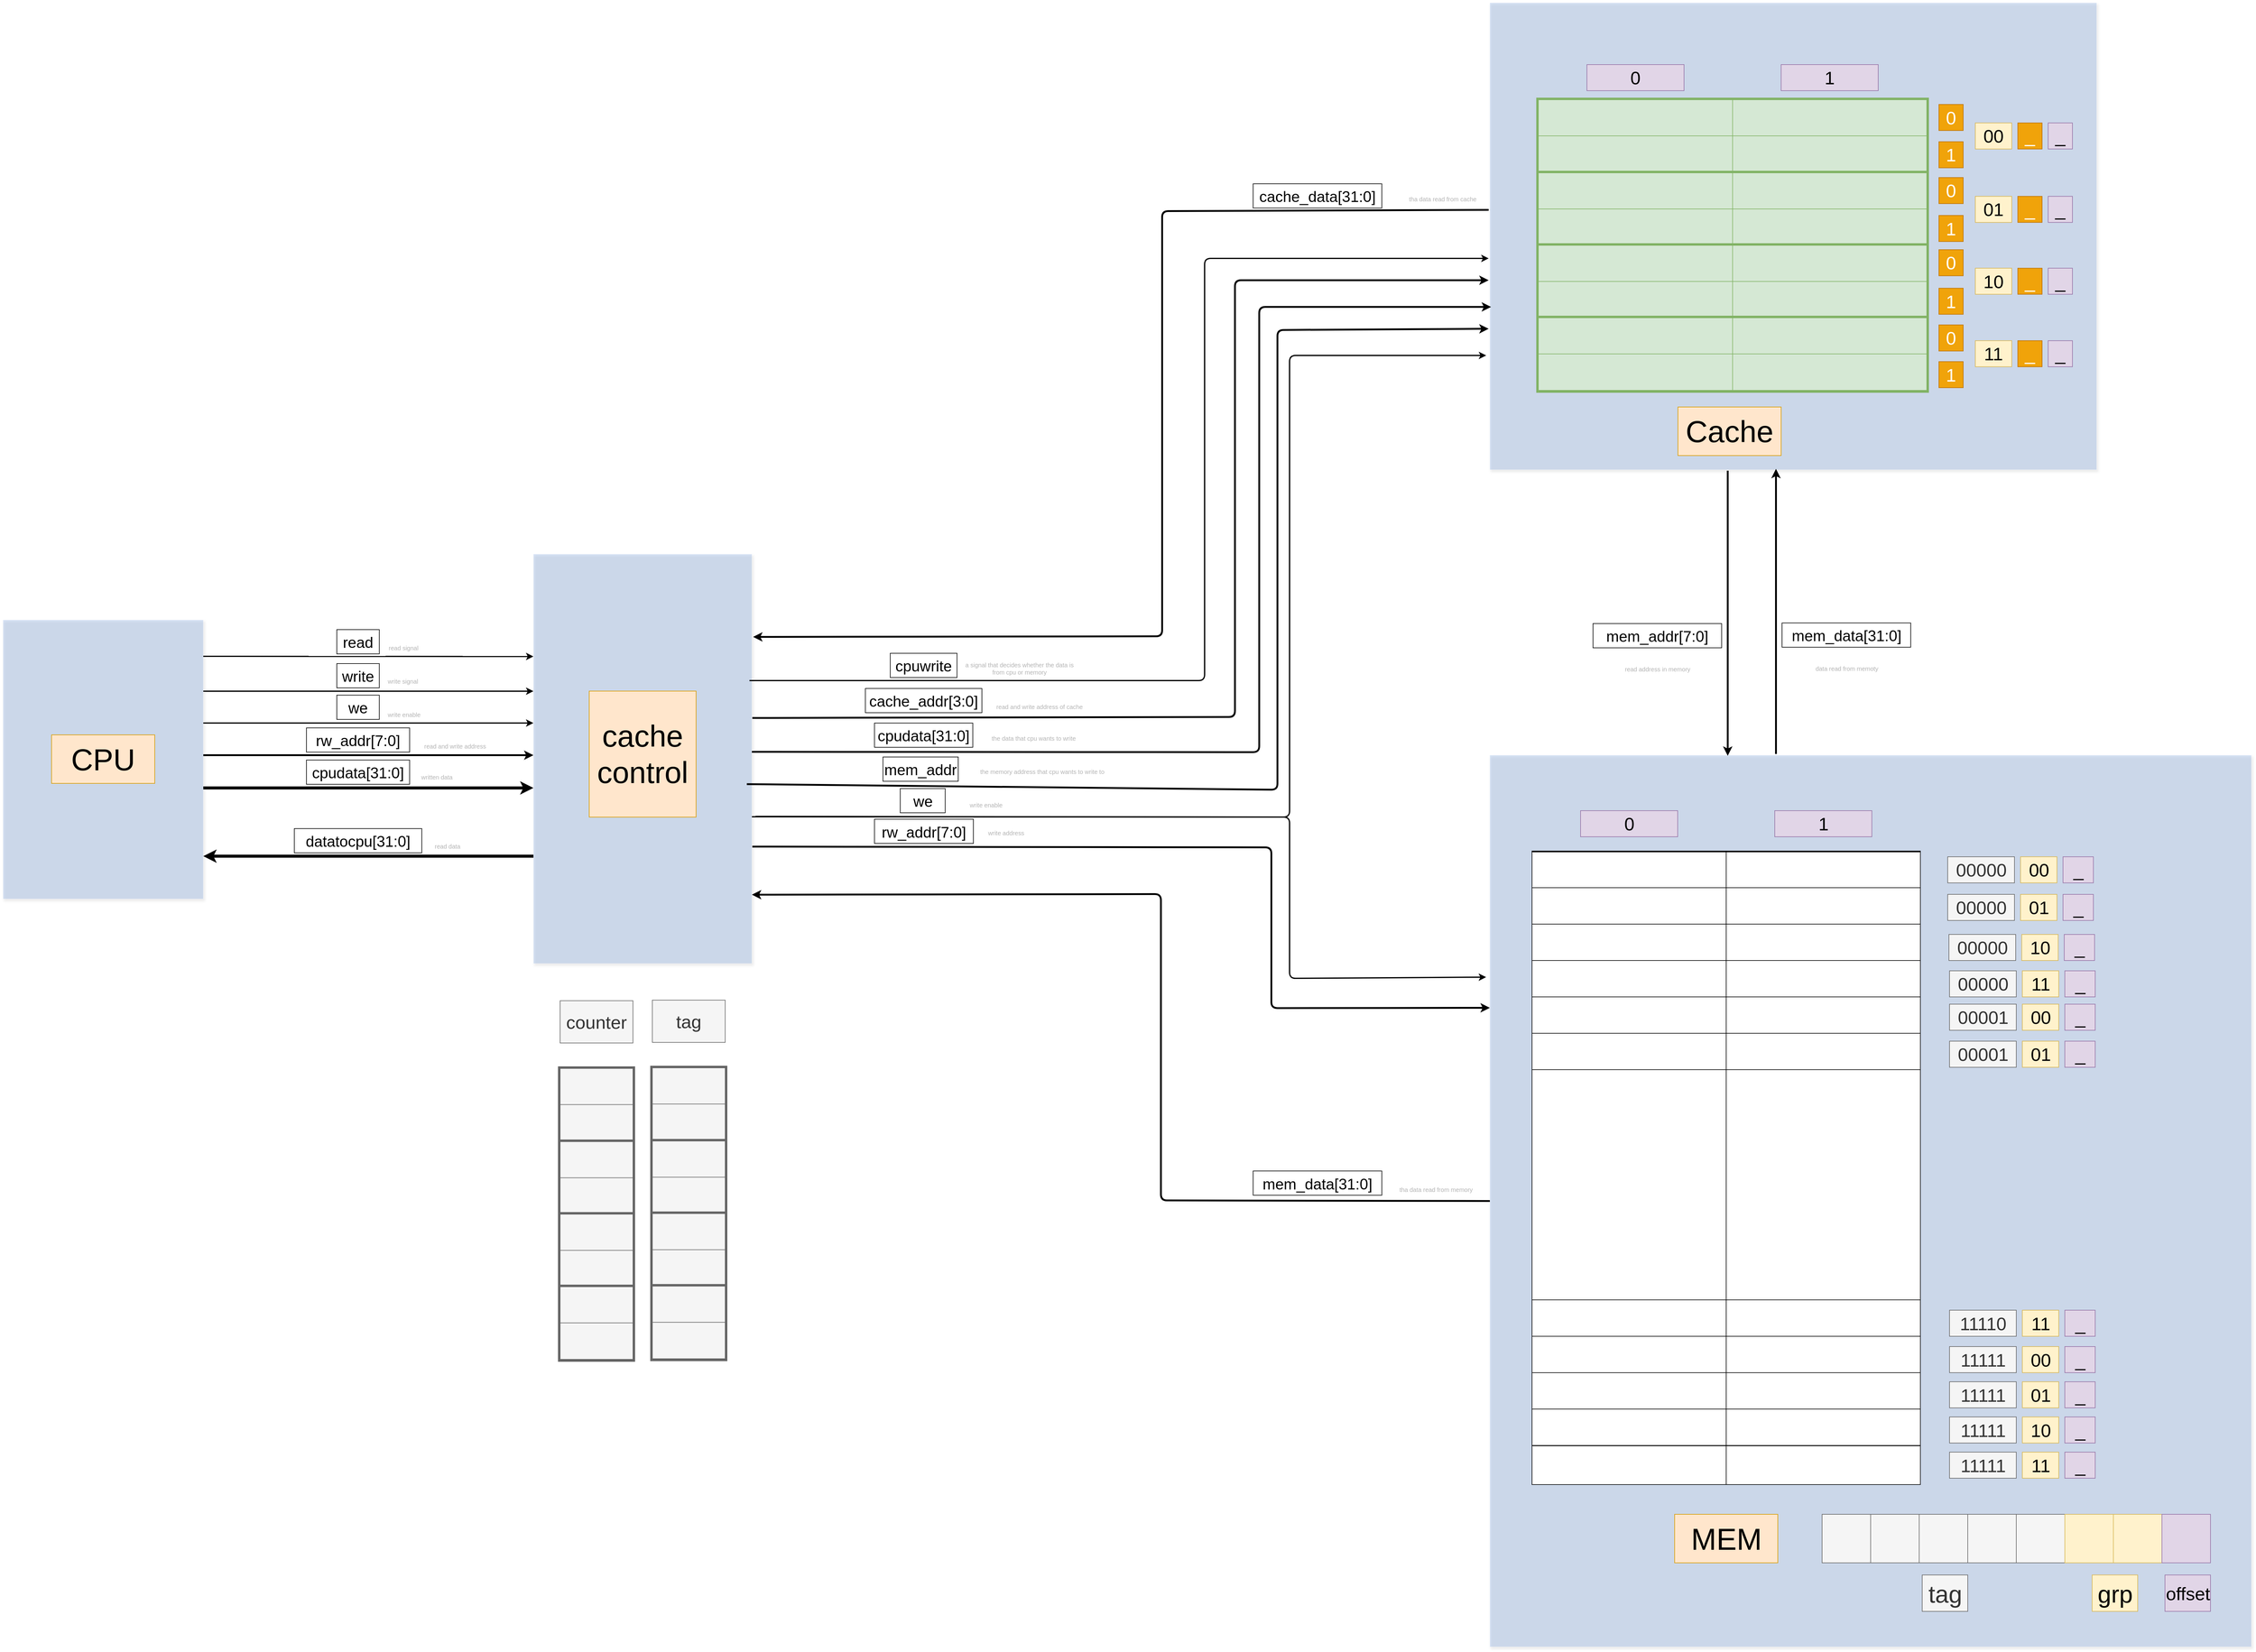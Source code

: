 <mxfile version="10.7.1" type="device"><diagram id="7CvWpHBqG8P_xFaxyzAW" name="第 1 页"><mxGraphModel dx="4183" dy="3742" grid="1" gridSize="10" guides="1" tooltips="1" connect="1" arrows="1" fold="1" page="1" pageScale="1" pageWidth="4681" pageHeight="3300" math="0" shadow="0"><root><mxCell id="0"/><mxCell id="1" parent="0"/><mxCell id="04LBVc9qJakkNr37qEug-1" value="" style="group" parent="1" vertex="1" connectable="0"><mxGeometry x="1094" y="1311.5" width="360" height="675" as="geometry"/></mxCell><mxCell id="04LBVc9qJakkNr37qEug-2" value="" style="rounded=0;whiteSpace=wrap;html=1;glass=0;fillColor=#7EA6E0;strokeColor=#FFFFFF;shadow=1;comic=0;opacity=30;" parent="04LBVc9qJakkNr37qEug-1" vertex="1"><mxGeometry width="360.0" height="675" as="geometry"/></mxCell><mxCell id="04LBVc9qJakkNr37qEug-3" value="cache control" style="rounded=0;whiteSpace=wrap;html=1;fontSize=50;fillColor=#ffe6cc;strokeColor=#d79b00;" parent="04LBVc9qJakkNr37qEug-1" vertex="1"><mxGeometry x="91.959" y="225.865" width="176.082" height="207.692" as="geometry"/></mxCell><mxCell id="04LBVc9qJakkNr37qEug-5" value="" style="rounded=0;whiteSpace=wrap;html=1;glass=0;fillColor=#7EA6E0;strokeColor=#FFFFFF;shadow=1;comic=0;opacity=30;" parent="1" vertex="1"><mxGeometry x="2670" y="402.5" width="1000" height="770" as="geometry"/></mxCell><mxCell id="04LBVc9qJakkNr37qEug-6" value="" style="group" parent="1" vertex="1" connectable="0"><mxGeometry x="2750" y="562.5" width="640" height="479.5" as="geometry"/></mxCell><mxCell id="04LBVc9qJakkNr37qEug-7" value="" style="group" parent="04LBVc9qJakkNr37qEug-6" vertex="1" connectable="0"><mxGeometry width="640" height="479.5" as="geometry"/></mxCell><mxCell id="04LBVc9qJakkNr37qEug-8" value="" style="group;fillColor=#d5e8d4;strokeColor=#82b366;strokeWidth=7;" parent="04LBVc9qJakkNr37qEug-7" vertex="1" connectable="0"><mxGeometry width="640" height="119.5" as="geometry"/></mxCell><mxCell id="04LBVc9qJakkNr37qEug-9" value="" style="rounded=0;whiteSpace=wrap;html=1;fontSize=30;fillColor=#d5e8d4;strokeColor=#82b366;" parent="04LBVc9qJakkNr37qEug-8" vertex="1"><mxGeometry y="0.5" width="640" height="119" as="geometry"/></mxCell><mxCell id="04LBVc9qJakkNr37qEug-10" value="" style="rounded=0;whiteSpace=wrap;html=1;fontSize=30;fillColor=#d5e8d4;strokeColor=#82b366;" parent="04LBVc9qJakkNr37qEug-8" vertex="1"><mxGeometry width="640" height="60" as="geometry"/></mxCell><mxCell id="04LBVc9qJakkNr37qEug-11" value="" style="rounded=0;whiteSpace=wrap;html=1;fontSize=30;fillColor=#d5e8d4;strokeColor=#82b366;" parent="04LBVc9qJakkNr37qEug-8" vertex="1"><mxGeometry y="59.5" width="640" height="60" as="geometry"/></mxCell><mxCell id="04LBVc9qJakkNr37qEug-12" value="" style="group;fillColor=#d5e8d4;strokeColor=#82b366;strokeWidth=7;" parent="04LBVc9qJakkNr37qEug-7" vertex="1" connectable="0"><mxGeometry y="120.5" width="640" height="119.5" as="geometry"/></mxCell><mxCell id="04LBVc9qJakkNr37qEug-13" value="" style="rounded=0;whiteSpace=wrap;html=1;fontSize=30;fillColor=#d5e8d4;strokeColor=#82b366;" parent="04LBVc9qJakkNr37qEug-12" vertex="1"><mxGeometry y="0.5" width="640" height="119" as="geometry"/></mxCell><mxCell id="04LBVc9qJakkNr37qEug-14" value="" style="rounded=0;whiteSpace=wrap;html=1;fontSize=30;fillColor=#d5e8d4;strokeColor=#82b366;" parent="04LBVc9qJakkNr37qEug-12" vertex="1"><mxGeometry width="640" height="60" as="geometry"/></mxCell><mxCell id="04LBVc9qJakkNr37qEug-15" value="" style="rounded=0;whiteSpace=wrap;html=1;fontSize=30;fillColor=#d5e8d4;strokeColor=#82b366;" parent="04LBVc9qJakkNr37qEug-12" vertex="1"><mxGeometry y="59.5" width="640" height="60" as="geometry"/></mxCell><mxCell id="04LBVc9qJakkNr37qEug-16" value="" style="group;fillColor=#d5e8d4;strokeColor=#82b366;strokeWidth=7;" parent="04LBVc9qJakkNr37qEug-7" vertex="1" connectable="0"><mxGeometry y="240" width="640" height="119.5" as="geometry"/></mxCell><mxCell id="04LBVc9qJakkNr37qEug-17" value="" style="rounded=0;whiteSpace=wrap;html=1;fontSize=30;fillColor=#d5e8d4;strokeColor=#82b366;" parent="04LBVc9qJakkNr37qEug-16" vertex="1"><mxGeometry y="0.5" width="640" height="119" as="geometry"/></mxCell><mxCell id="04LBVc9qJakkNr37qEug-18" value="" style="rounded=0;whiteSpace=wrap;html=1;fontSize=30;fillColor=#d5e8d4;strokeColor=#82b366;" parent="04LBVc9qJakkNr37qEug-16" vertex="1"><mxGeometry width="640" height="60" as="geometry"/></mxCell><mxCell id="04LBVc9qJakkNr37qEug-19" value="" style="rounded=0;whiteSpace=wrap;html=1;fontSize=30;fillColor=#d5e8d4;strokeColor=#82b366;" parent="04LBVc9qJakkNr37qEug-16" vertex="1"><mxGeometry y="59.5" width="640" height="60" as="geometry"/></mxCell><mxCell id="04LBVc9qJakkNr37qEug-20" value="" style="group;fillColor=#d5e8d4;strokeColor=#82b366;strokeWidth=7;" parent="04LBVc9qJakkNr37qEug-7" vertex="1" connectable="0"><mxGeometry y="359.5" width="640" height="120" as="geometry"/></mxCell><mxCell id="04LBVc9qJakkNr37qEug-21" value="" style="rounded=0;whiteSpace=wrap;html=1;fontSize=30;fillColor=#d5e8d4;strokeColor=#82b366;" parent="04LBVc9qJakkNr37qEug-20" vertex="1"><mxGeometry y="0.5" width="640" height="119" as="geometry"/></mxCell><mxCell id="04LBVc9qJakkNr37qEug-22" value="" style="rounded=0;whiteSpace=wrap;html=1;fontSize=30;fillColor=#d5e8d4;strokeColor=#82b366;" parent="04LBVc9qJakkNr37qEug-20" vertex="1"><mxGeometry width="640" height="60" as="geometry"/></mxCell><mxCell id="04LBVc9qJakkNr37qEug-23" value="" style="rounded=0;whiteSpace=wrap;html=1;fontSize=30;fillColor=#d5e8d4;strokeColor=#82b366;" parent="04LBVc9qJakkNr37qEug-20" vertex="1"><mxGeometry y="59.5" width="640" height="60" as="geometry"/></mxCell><mxCell id="04LBVc9qJakkNr37qEug-24" value="" style="rounded=0;whiteSpace=wrap;html=1;strokeColor=#82b366;strokeWidth=1;fontSize=30;fillColor=#d5e8d4;fillOpacity=0;" parent="04LBVc9qJakkNr37qEug-20" vertex="1"><mxGeometry y="-360" width="320" height="480" as="geometry"/></mxCell><mxCell id="04LBVc9qJakkNr37qEug-25" value="" style="group" parent="1" vertex="1" connectable="0"><mxGeometry x="3420" y="571.167" width="240" height="43" as="geometry"/></mxCell><mxCell id="04LBVc9qJakkNr37qEug-26" value="" style="group" parent="04LBVc9qJakkNr37qEug-25" vertex="1" connectable="0"><mxGeometry x="40" y="30.5" width="190" height="43" as="geometry"/></mxCell><mxCell id="04LBVc9qJakkNr37qEug-27" value="_" style="text;html=1;strokeColor=#9673a6;fillColor=#e1d5e7;align=center;verticalAlign=middle;whiteSpace=wrap;rounded=0;fontSize=30;" parent="04LBVc9qJakkNr37qEug-26" vertex="1"><mxGeometry x="130" y="-1" width="40" height="43" as="geometry"/></mxCell><mxCell id="04LBVc9qJakkNr37qEug-28" value="0" style="text;html=1;strokeColor=#BD7000;fillColor=#f0a30a;align=center;verticalAlign=middle;whiteSpace=wrap;rounded=0;fontSize=30;fontColor=#ffffff;" parent="04LBVc9qJakkNr37qEug-25" vertex="1"><mxGeometry x="-10" y="-1" width="40" height="43" as="geometry"/></mxCell><mxCell id="04LBVc9qJakkNr37qEug-29" value="" style="group" parent="1" vertex="1" connectable="0"><mxGeometry x="3470" y="600.667" width="240" height="44" as="geometry"/></mxCell><mxCell id="04LBVc9qJakkNr37qEug-30" value="_" style="text;html=1;strokeColor=#BD7000;fillColor=#f0a30a;align=center;verticalAlign=middle;whiteSpace=wrap;rounded=0;fontSize=30;fontColor=#ffffff;" parent="04LBVc9qJakkNr37qEug-29" vertex="1"><mxGeometry x="70" width="40" height="43" as="geometry"/></mxCell><mxCell id="04LBVc9qJakkNr37qEug-31" value="00" style="text;html=1;strokeColor=#d6b656;fillColor=#fff2cc;align=center;verticalAlign=middle;whiteSpace=wrap;rounded=0;fontSize=30;" parent="04LBVc9qJakkNr37qEug-29" vertex="1"><mxGeometry width="60" height="43" as="geometry"/></mxCell><mxCell id="04LBVc9qJakkNr37qEug-32" value="1" style="text;html=1;strokeColor=#BD7000;fillColor=#f0a30a;align=center;verticalAlign=middle;whiteSpace=wrap;rounded=0;fontSize=30;fontColor=#ffffff;" parent="1" vertex="1"><mxGeometry x="3410" y="631.667" width="40" height="43" as="geometry"/></mxCell><mxCell id="04LBVc9qJakkNr37qEug-33" value="0" style="text;html=1;strokeColor=#BD7000;fillColor=#f0a30a;align=center;verticalAlign=middle;whiteSpace=wrap;rounded=0;fontSize=30;fontColor=#ffffff;" parent="1" vertex="1"><mxGeometry x="3410" y="690.667" width="40" height="43" as="geometry"/></mxCell><mxCell id="04LBVc9qJakkNr37qEug-34" value="1" style="text;html=1;strokeColor=#BD7000;fillColor=#f0a30a;align=center;verticalAlign=middle;whiteSpace=wrap;rounded=0;fontSize=30;fontColor=#ffffff;" parent="1" vertex="1"><mxGeometry x="3410" y="753.167" width="40" height="43" as="geometry"/></mxCell><mxCell id="04LBVc9qJakkNr37qEug-35" value="0" style="text;html=1;strokeColor=#BD7000;fillColor=#f0a30a;align=center;verticalAlign=middle;whiteSpace=wrap;rounded=0;fontSize=30;fontColor=#ffffff;" parent="1" vertex="1"><mxGeometry x="3410" y="809.667" width="40" height="43" as="geometry"/></mxCell><mxCell id="04LBVc9qJakkNr37qEug-36" value="1" style="text;html=1;strokeColor=#BD7000;fillColor=#f0a30a;align=center;verticalAlign=middle;whiteSpace=wrap;rounded=0;fontSize=30;fontColor=#ffffff;" parent="1" vertex="1"><mxGeometry x="3410" y="873.167" width="40" height="43" as="geometry"/></mxCell><mxCell id="04LBVc9qJakkNr37qEug-37" value="0" style="text;html=1;strokeColor=#BD7000;fillColor=#f0a30a;align=center;verticalAlign=middle;whiteSpace=wrap;rounded=0;fontSize=30;fontColor=#ffffff;" parent="1" vertex="1"><mxGeometry x="3410" y="933.667" width="40" height="43" as="geometry"/></mxCell><mxCell id="04LBVc9qJakkNr37qEug-38" value="1" style="text;html=1;strokeColor=#BD7000;fillColor=#f0a30a;align=center;verticalAlign=middle;whiteSpace=wrap;rounded=0;fontSize=30;fontColor=#ffffff;" parent="1" vertex="1"><mxGeometry x="3410" y="994.167" width="40" height="43" as="geometry"/></mxCell><mxCell id="04LBVc9qJakkNr37qEug-39" value="0" style="text;html=1;strokeColor=#9673a6;fillColor=#e1d5e7;align=center;verticalAlign=middle;whiteSpace=wrap;rounded=0;fontSize=30;" parent="1" vertex="1"><mxGeometry x="2830" y="504.5" width="160" height="43" as="geometry"/></mxCell><mxCell id="04LBVc9qJakkNr37qEug-40" value="1" style="text;html=1;strokeColor=#9673a6;fillColor=#e1d5e7;align=center;verticalAlign=middle;whiteSpace=wrap;rounded=0;fontSize=30;" parent="1" vertex="1"><mxGeometry x="3150" y="504.5" width="160" height="43" as="geometry"/></mxCell><mxCell id="04LBVc9qJakkNr37qEug-41" value="_" style="text;html=1;strokeColor=#9673a6;fillColor=#e1d5e7;align=center;verticalAlign=middle;whiteSpace=wrap;rounded=0;fontSize=30;" parent="1" vertex="1"><mxGeometry x="3590" y="721.667" width="40" height="43" as="geometry"/></mxCell><mxCell id="04LBVc9qJakkNr37qEug-42" value="_" style="text;html=1;strokeColor=#BD7000;fillColor=#f0a30a;align=center;verticalAlign=middle;whiteSpace=wrap;rounded=0;fontSize=30;fontColor=#ffffff;" parent="1" vertex="1"><mxGeometry x="3540" y="721.667" width="40" height="43" as="geometry"/></mxCell><mxCell id="04LBVc9qJakkNr37qEug-43" value="01" style="text;html=1;strokeColor=#d6b656;fillColor=#fff2cc;align=center;verticalAlign=middle;whiteSpace=wrap;rounded=0;fontSize=30;" parent="1" vertex="1"><mxGeometry x="3470" y="721.667" width="60" height="43" as="geometry"/></mxCell><mxCell id="04LBVc9qJakkNr37qEug-44" value="_" style="text;html=1;strokeColor=#9673a6;fillColor=#e1d5e7;align=center;verticalAlign=middle;whiteSpace=wrap;rounded=0;fontSize=30;" parent="1" vertex="1"><mxGeometry x="3590" y="840.167" width="40" height="43" as="geometry"/></mxCell><mxCell id="04LBVc9qJakkNr37qEug-45" value="_" style="text;html=1;strokeColor=#BD7000;fillColor=#f0a30a;align=center;verticalAlign=middle;whiteSpace=wrap;rounded=0;fontSize=30;fontColor=#ffffff;" parent="1" vertex="1"><mxGeometry x="3540" y="840.167" width="40" height="43" as="geometry"/></mxCell><mxCell id="04LBVc9qJakkNr37qEug-46" value="10" style="text;html=1;strokeColor=#d6b656;fillColor=#fff2cc;align=center;verticalAlign=middle;whiteSpace=wrap;rounded=0;fontSize=30;" parent="1" vertex="1"><mxGeometry x="3470" y="840.167" width="60" height="43" as="geometry"/></mxCell><mxCell id="04LBVc9qJakkNr37qEug-47" value="_" style="text;html=1;strokeColor=#9673a6;fillColor=#e1d5e7;align=center;verticalAlign=middle;whiteSpace=wrap;rounded=0;fontSize=30;" parent="1" vertex="1"><mxGeometry x="3590" y="959.667" width="40" height="43" as="geometry"/></mxCell><mxCell id="04LBVc9qJakkNr37qEug-48" value="_" style="text;html=1;strokeColor=#BD7000;fillColor=#f0a30a;align=center;verticalAlign=middle;whiteSpace=wrap;rounded=0;fontSize=30;fontColor=#ffffff;" parent="1" vertex="1"><mxGeometry x="3540" y="959.667" width="40" height="43" as="geometry"/></mxCell><mxCell id="04LBVc9qJakkNr37qEug-49" value="11" style="text;html=1;strokeColor=#d6b656;fillColor=#fff2cc;align=center;verticalAlign=middle;whiteSpace=wrap;rounded=0;fontSize=30;" parent="1" vertex="1"><mxGeometry x="3470" y="959.667" width="60" height="43" as="geometry"/></mxCell><mxCell id="04LBVc9qJakkNr37qEug-50" value="Cache" style="rounded=0;whiteSpace=wrap;html=1;fontSize=50;fillColor=#ffe6cc;strokeColor=#d79b00;" parent="1" vertex="1"><mxGeometry x="2980" y="1069" width="170" height="80" as="geometry"/></mxCell><mxCell id="04LBVc9qJakkNr37qEug-51" value="" style="group" parent="1" vertex="1" connectable="0"><mxGeometry x="2670" y="1643" width="1255" height="1470" as="geometry"/></mxCell><mxCell id="04LBVc9qJakkNr37qEug-52" value="" style="rounded=0;whiteSpace=wrap;html=1;glass=0;fillColor=#7EA6E0;strokeColor=#FFFFFF;shadow=1;comic=0;opacity=30;" parent="04LBVc9qJakkNr37qEug-51" vertex="1"><mxGeometry width="1255" height="1470" as="geometry"/></mxCell><mxCell id="04LBVc9qJakkNr37qEug-53" value="" style="group" parent="04LBVc9qJakkNr37qEug-51" vertex="1" connectable="0"><mxGeometry x="69.5" y="158" width="640" height="1044.5" as="geometry"/></mxCell><mxCell id="04LBVc9qJakkNr37qEug-54" value="" style="rounded=0;whiteSpace=wrap;html=1;" parent="04LBVc9qJakkNr37qEug-53" vertex="1"><mxGeometry width="640" height="1040" as="geometry"/></mxCell><mxCell id="04LBVc9qJakkNr37qEug-55" value="" style="rounded=0;whiteSpace=wrap;html=1;" parent="04LBVc9qJakkNr37qEug-53" vertex="1"><mxGeometry y="0.5" width="640" height="60" as="geometry"/></mxCell><mxCell id="04LBVc9qJakkNr37qEug-56" value="" style="rounded=0;whiteSpace=wrap;html=1;" parent="04LBVc9qJakkNr37qEug-53" vertex="1"><mxGeometry y="60.5" width="640" height="60" as="geometry"/></mxCell><mxCell id="04LBVc9qJakkNr37qEug-57" value="" style="rounded=0;whiteSpace=wrap;html=1;" parent="04LBVc9qJakkNr37qEug-53" vertex="1"><mxGeometry y="120.5" width="640" height="60" as="geometry"/></mxCell><mxCell id="04LBVc9qJakkNr37qEug-58" value="" style="rounded=0;whiteSpace=wrap;html=1;" parent="04LBVc9qJakkNr37qEug-53" vertex="1"><mxGeometry y="180.5" width="640" height="60" as="geometry"/></mxCell><mxCell id="04LBVc9qJakkNr37qEug-59" value="" style="rounded=0;whiteSpace=wrap;html=1;" parent="04LBVc9qJakkNr37qEug-53" vertex="1"><mxGeometry y="240.5" width="640" height="60" as="geometry"/></mxCell><mxCell id="04LBVc9qJakkNr37qEug-60" value="" style="rounded=0;whiteSpace=wrap;html=1;" parent="04LBVc9qJakkNr37qEug-53" vertex="1"><mxGeometry y="300.5" width="640" height="60" as="geometry"/></mxCell><mxCell id="04LBVc9qJakkNr37qEug-61" value="" style="rounded=0;whiteSpace=wrap;html=1;" parent="04LBVc9qJakkNr37qEug-53" vertex="1"><mxGeometry y="740" width="640" height="60" as="geometry"/></mxCell><mxCell id="04LBVc9qJakkNr37qEug-62" value="" style="rounded=0;whiteSpace=wrap;html=1;" parent="04LBVc9qJakkNr37qEug-53" vertex="1"><mxGeometry y="800" width="640" height="60" as="geometry"/></mxCell><mxCell id="04LBVc9qJakkNr37qEug-63" value="" style="rounded=0;whiteSpace=wrap;html=1;" parent="04LBVc9qJakkNr37qEug-53" vertex="1"><mxGeometry y="980.5" width="640" height="64" as="geometry"/></mxCell><mxCell id="04LBVc9qJakkNr37qEug-64" value="" style="rounded=0;whiteSpace=wrap;html=1;" parent="04LBVc9qJakkNr37qEug-53" vertex="1"><mxGeometry y="920" width="640" height="60" as="geometry"/></mxCell><mxCell id="04LBVc9qJakkNr37qEug-65" value="" style="rounded=0;whiteSpace=wrap;html=1;" parent="04LBVc9qJakkNr37qEug-53" vertex="1"><mxGeometry y="860" width="640" height="60" as="geometry"/></mxCell><mxCell id="04LBVc9qJakkNr37qEug-66" value="" style="rounded=0;whiteSpace=wrap;html=1;backgroundOutline=0;resizable=1;rotatable=1;fillOpacity=0;" parent="04LBVc9qJakkNr37qEug-53" vertex="1"><mxGeometry y="1.5" width="320" height="1043" as="geometry"/></mxCell><mxCell id="04LBVc9qJakkNr37qEug-67" value="" style="rounded=0;whiteSpace=wrap;html=1;backgroundOutline=0;resizable=1;rotatable=1;fillOpacity=0;" parent="04LBVc9qJakkNr37qEug-53" vertex="1"><mxGeometry x="320" y="1.5" width="320" height="1043" as="geometry"/></mxCell><mxCell id="04LBVc9qJakkNr37qEug-68" value="0" style="text;html=1;strokeColor=#9673a6;fillColor=#e1d5e7;align=center;verticalAlign=middle;whiteSpace=wrap;rounded=0;fontSize=30;" parent="04LBVc9qJakkNr37qEug-51" vertex="1"><mxGeometry x="149.5" y="91.5" width="160" height="43" as="geometry"/></mxCell><mxCell id="04LBVc9qJakkNr37qEug-69" value="1" style="text;html=1;strokeColor=#9673a6;fillColor=#e1d5e7;align=center;verticalAlign=middle;whiteSpace=wrap;rounded=0;fontSize=30;" parent="04LBVc9qJakkNr37qEug-51" vertex="1"><mxGeometry x="469.5" y="91.5" width="160" height="43" as="geometry"/></mxCell><mxCell id="04LBVc9qJakkNr37qEug-70" value="MEM" style="rounded=0;whiteSpace=wrap;html=1;fontSize=50;fillColor=#ffe6cc;strokeColor=#d79b00;" parent="04LBVc9qJakkNr37qEug-51" vertex="1"><mxGeometry x="304.5" y="1251.5" width="170" height="80" as="geometry"/></mxCell><mxCell id="04LBVc9qJakkNr37qEug-71" value="" style="group" parent="04LBVc9qJakkNr37qEug-51" vertex="1" connectable="0"><mxGeometry x="754.5" y="167.5" width="240" height="43" as="geometry"/></mxCell><mxCell id="04LBVc9qJakkNr37qEug-72" value="00000" style="text;html=1;strokeColor=#666666;fillColor=#f5f5f5;align=center;verticalAlign=middle;whiteSpace=wrap;rounded=0;fontSize=30;fontColor=#333333;" parent="04LBVc9qJakkNr37qEug-71" vertex="1"><mxGeometry width="110" height="43" as="geometry"/></mxCell><mxCell id="04LBVc9qJakkNr37qEug-73" value="00" style="text;html=1;strokeColor=#d6b656;fillColor=#fff2cc;align=center;verticalAlign=middle;whiteSpace=wrap;rounded=0;fontSize=30;" parent="04LBVc9qJakkNr37qEug-71" vertex="1"><mxGeometry x="120" width="60" height="43" as="geometry"/></mxCell><mxCell id="04LBVc9qJakkNr37qEug-74" value="_" style="text;html=1;strokeColor=#9673a6;fillColor=#e1d5e7;align=center;verticalAlign=middle;whiteSpace=wrap;rounded=0;fontSize=30;" parent="04LBVc9qJakkNr37qEug-71" vertex="1"><mxGeometry x="190" width="50" height="43" as="geometry"/></mxCell><mxCell id="04LBVc9qJakkNr37qEug-75" value="" style="group" parent="04LBVc9qJakkNr37qEug-51" vertex="1" connectable="0"><mxGeometry x="754.5" y="229.5" width="240" height="43" as="geometry"/></mxCell><mxCell id="04LBVc9qJakkNr37qEug-76" value="00000" style="text;html=1;strokeColor=#666666;fillColor=#f5f5f5;align=center;verticalAlign=middle;whiteSpace=wrap;rounded=0;fontSize=30;fontColor=#333333;" parent="04LBVc9qJakkNr37qEug-75" vertex="1"><mxGeometry width="110" height="43" as="geometry"/></mxCell><mxCell id="04LBVc9qJakkNr37qEug-77" value="01" style="text;html=1;strokeColor=#d6b656;fillColor=#fff2cc;align=center;verticalAlign=middle;whiteSpace=wrap;rounded=0;fontSize=30;" parent="04LBVc9qJakkNr37qEug-75" vertex="1"><mxGeometry x="120" width="60" height="43" as="geometry"/></mxCell><mxCell id="04LBVc9qJakkNr37qEug-78" value="_" style="text;html=1;strokeColor=#9673a6;fillColor=#e1d5e7;align=center;verticalAlign=middle;whiteSpace=wrap;rounded=0;fontSize=30;" parent="04LBVc9qJakkNr37qEug-75" vertex="1"><mxGeometry x="190" width="50" height="43" as="geometry"/></mxCell><mxCell id="04LBVc9qJakkNr37qEug-79" value="" style="group" parent="04LBVc9qJakkNr37qEug-51" vertex="1" connectable="0"><mxGeometry x="756.5" y="295.5" width="240" height="43" as="geometry"/></mxCell><mxCell id="04LBVc9qJakkNr37qEug-80" value="00000" style="text;html=1;strokeColor=#666666;fillColor=#f5f5f5;align=center;verticalAlign=middle;whiteSpace=wrap;rounded=0;fontSize=30;fontColor=#333333;" parent="04LBVc9qJakkNr37qEug-79" vertex="1"><mxGeometry width="110" height="43" as="geometry"/></mxCell><mxCell id="04LBVc9qJakkNr37qEug-81" value="10" style="text;html=1;strokeColor=#d6b656;fillColor=#fff2cc;align=center;verticalAlign=middle;whiteSpace=wrap;rounded=0;fontSize=30;" parent="04LBVc9qJakkNr37qEug-79" vertex="1"><mxGeometry x="120" width="60" height="43" as="geometry"/></mxCell><mxCell id="04LBVc9qJakkNr37qEug-82" value="_" style="text;html=1;strokeColor=#9673a6;fillColor=#e1d5e7;align=center;verticalAlign=middle;whiteSpace=wrap;rounded=0;fontSize=30;" parent="04LBVc9qJakkNr37qEug-79" vertex="1"><mxGeometry x="190" width="50" height="43" as="geometry"/></mxCell><mxCell id="04LBVc9qJakkNr37qEug-83" value="" style="group" parent="04LBVc9qJakkNr37qEug-51" vertex="1" connectable="0"><mxGeometry x="757.5" y="355.5" width="240" height="43" as="geometry"/></mxCell><mxCell id="04LBVc9qJakkNr37qEug-84" value="00000" style="text;html=1;strokeColor=#666666;fillColor=#f5f5f5;align=center;verticalAlign=middle;whiteSpace=wrap;rounded=0;fontSize=30;fontColor=#333333;" parent="04LBVc9qJakkNr37qEug-83" vertex="1"><mxGeometry width="110" height="43" as="geometry"/></mxCell><mxCell id="04LBVc9qJakkNr37qEug-85" value="11" style="text;html=1;strokeColor=#d6b656;fillColor=#fff2cc;align=center;verticalAlign=middle;whiteSpace=wrap;rounded=0;fontSize=30;" parent="04LBVc9qJakkNr37qEug-83" vertex="1"><mxGeometry x="120" width="60" height="43" as="geometry"/></mxCell><mxCell id="04LBVc9qJakkNr37qEug-86" value="_" style="text;html=1;strokeColor=#9673a6;fillColor=#e1d5e7;align=center;verticalAlign=middle;whiteSpace=wrap;rounded=0;fontSize=30;" parent="04LBVc9qJakkNr37qEug-83" vertex="1"><mxGeometry x="190" width="50" height="43" as="geometry"/></mxCell><mxCell id="04LBVc9qJakkNr37qEug-87" value="" style="group" parent="04LBVc9qJakkNr37qEug-51" vertex="1" connectable="0"><mxGeometry x="757.5" y="410.5" width="240" height="43" as="geometry"/></mxCell><mxCell id="04LBVc9qJakkNr37qEug-88" value="00001" style="text;html=1;strokeColor=#666666;fillColor=#f5f5f5;align=center;verticalAlign=middle;whiteSpace=wrap;rounded=0;fontSize=30;fontColor=#333333;" parent="04LBVc9qJakkNr37qEug-87" vertex="1"><mxGeometry width="110" height="43" as="geometry"/></mxCell><mxCell id="04LBVc9qJakkNr37qEug-89" value="00" style="text;html=1;strokeColor=#d6b656;fillColor=#fff2cc;align=center;verticalAlign=middle;whiteSpace=wrap;rounded=0;fontSize=30;" parent="04LBVc9qJakkNr37qEug-87" vertex="1"><mxGeometry x="120" width="60" height="43" as="geometry"/></mxCell><mxCell id="04LBVc9qJakkNr37qEug-90" value="_" style="text;html=1;strokeColor=#9673a6;fillColor=#e1d5e7;align=center;verticalAlign=middle;whiteSpace=wrap;rounded=0;fontSize=30;" parent="04LBVc9qJakkNr37qEug-87" vertex="1"><mxGeometry x="190" width="50" height="43" as="geometry"/></mxCell><mxCell id="04LBVc9qJakkNr37qEug-91" value="" style="group" parent="04LBVc9qJakkNr37qEug-51" vertex="1" connectable="0"><mxGeometry x="757.5" y="471.5" width="240" height="43" as="geometry"/></mxCell><mxCell id="04LBVc9qJakkNr37qEug-92" value="00001" style="text;html=1;strokeColor=#666666;fillColor=#f5f5f5;align=center;verticalAlign=middle;whiteSpace=wrap;rounded=0;fontSize=30;fontColor=#333333;" parent="04LBVc9qJakkNr37qEug-91" vertex="1"><mxGeometry width="110" height="43" as="geometry"/></mxCell><mxCell id="04LBVc9qJakkNr37qEug-93" value="01" style="text;html=1;strokeColor=#d6b656;fillColor=#fff2cc;align=center;verticalAlign=middle;whiteSpace=wrap;rounded=0;fontSize=30;" parent="04LBVc9qJakkNr37qEug-91" vertex="1"><mxGeometry x="120" width="60" height="43" as="geometry"/></mxCell><mxCell id="04LBVc9qJakkNr37qEug-94" value="_" style="text;html=1;strokeColor=#9673a6;fillColor=#e1d5e7;align=center;verticalAlign=middle;whiteSpace=wrap;rounded=0;fontSize=30;" parent="04LBVc9qJakkNr37qEug-91" vertex="1"><mxGeometry x="190" width="50" height="43" as="geometry"/></mxCell><mxCell id="04LBVc9qJakkNr37qEug-95" value="" style="group" parent="04LBVc9qJakkNr37qEug-51" vertex="1" connectable="0"><mxGeometry x="757.5" y="1149" width="240" height="43" as="geometry"/></mxCell><mxCell id="04LBVc9qJakkNr37qEug-96" value="11111" style="text;html=1;strokeColor=#666666;fillColor=#f5f5f5;align=center;verticalAlign=middle;whiteSpace=wrap;rounded=0;fontSize=30;fontColor=#333333;" parent="04LBVc9qJakkNr37qEug-95" vertex="1"><mxGeometry width="110" height="43" as="geometry"/></mxCell><mxCell id="04LBVc9qJakkNr37qEug-97" value="11" style="text;html=1;strokeColor=#d6b656;fillColor=#fff2cc;align=center;verticalAlign=middle;whiteSpace=wrap;rounded=0;fontSize=30;" parent="04LBVc9qJakkNr37qEug-95" vertex="1"><mxGeometry x="120" width="60" height="43" as="geometry"/></mxCell><mxCell id="04LBVc9qJakkNr37qEug-98" value="_" style="text;html=1;strokeColor=#9673a6;fillColor=#e1d5e7;align=center;verticalAlign=middle;whiteSpace=wrap;rounded=0;fontSize=30;" parent="04LBVc9qJakkNr37qEug-95" vertex="1"><mxGeometry x="190" width="50" height="43" as="geometry"/></mxCell><mxCell id="04LBVc9qJakkNr37qEug-99" value="" style="group" parent="04LBVc9qJakkNr37qEug-51" vertex="1" connectable="0"><mxGeometry x="757.5" y="1091" width="240" height="43" as="geometry"/></mxCell><mxCell id="04LBVc9qJakkNr37qEug-100" value="11111" style="text;html=1;strokeColor=#666666;fillColor=#f5f5f5;align=center;verticalAlign=middle;whiteSpace=wrap;rounded=0;fontSize=30;fontColor=#333333;" parent="04LBVc9qJakkNr37qEug-99" vertex="1"><mxGeometry width="110" height="43" as="geometry"/></mxCell><mxCell id="04LBVc9qJakkNr37qEug-101" value="10" style="text;html=1;strokeColor=#d6b656;fillColor=#fff2cc;align=center;verticalAlign=middle;whiteSpace=wrap;rounded=0;fontSize=30;" parent="04LBVc9qJakkNr37qEug-99" vertex="1"><mxGeometry x="120" width="60" height="43" as="geometry"/></mxCell><mxCell id="04LBVc9qJakkNr37qEug-102" value="_" style="text;html=1;strokeColor=#9673a6;fillColor=#e1d5e7;align=center;verticalAlign=middle;whiteSpace=wrap;rounded=0;fontSize=30;" parent="04LBVc9qJakkNr37qEug-99" vertex="1"><mxGeometry x="190" width="50" height="43" as="geometry"/></mxCell><mxCell id="04LBVc9qJakkNr37qEug-103" value="" style="group" parent="04LBVc9qJakkNr37qEug-51" vertex="1" connectable="0"><mxGeometry x="757.5" y="1033" width="240" height="43" as="geometry"/></mxCell><mxCell id="04LBVc9qJakkNr37qEug-104" value="11111" style="text;html=1;strokeColor=#666666;fillColor=#f5f5f5;align=center;verticalAlign=middle;whiteSpace=wrap;rounded=0;fontSize=30;fontColor=#333333;" parent="04LBVc9qJakkNr37qEug-103" vertex="1"><mxGeometry width="110" height="43" as="geometry"/></mxCell><mxCell id="04LBVc9qJakkNr37qEug-105" value="01" style="text;html=1;strokeColor=#d6b656;fillColor=#fff2cc;align=center;verticalAlign=middle;whiteSpace=wrap;rounded=0;fontSize=30;" parent="04LBVc9qJakkNr37qEug-103" vertex="1"><mxGeometry x="120" width="60" height="43" as="geometry"/></mxCell><mxCell id="04LBVc9qJakkNr37qEug-106" value="_" style="text;html=1;strokeColor=#9673a6;fillColor=#e1d5e7;align=center;verticalAlign=middle;whiteSpace=wrap;rounded=0;fontSize=30;" parent="04LBVc9qJakkNr37qEug-103" vertex="1"><mxGeometry x="190" width="50" height="43" as="geometry"/></mxCell><mxCell id="04LBVc9qJakkNr37qEug-107" value="" style="group" parent="04LBVc9qJakkNr37qEug-51" vertex="1" connectable="0"><mxGeometry x="757.5" y="975" width="240" height="43" as="geometry"/></mxCell><mxCell id="04LBVc9qJakkNr37qEug-108" value="11111" style="text;html=1;strokeColor=#666666;fillColor=#f5f5f5;align=center;verticalAlign=middle;whiteSpace=wrap;rounded=0;fontSize=30;fontColor=#333333;" parent="04LBVc9qJakkNr37qEug-107" vertex="1"><mxGeometry width="110" height="43" as="geometry"/></mxCell><mxCell id="04LBVc9qJakkNr37qEug-109" value="00" style="text;html=1;strokeColor=#d6b656;fillColor=#fff2cc;align=center;verticalAlign=middle;whiteSpace=wrap;rounded=0;fontSize=30;" parent="04LBVc9qJakkNr37qEug-107" vertex="1"><mxGeometry x="120" width="60" height="43" as="geometry"/></mxCell><mxCell id="04LBVc9qJakkNr37qEug-110" value="_" style="text;html=1;strokeColor=#9673a6;fillColor=#e1d5e7;align=center;verticalAlign=middle;whiteSpace=wrap;rounded=0;fontSize=30;" parent="04LBVc9qJakkNr37qEug-107" vertex="1"><mxGeometry x="190" width="50" height="43" as="geometry"/></mxCell><mxCell id="04LBVc9qJakkNr37qEug-111" value="" style="group" parent="04LBVc9qJakkNr37qEug-51" vertex="1" connectable="0"><mxGeometry x="757.5" y="915" width="240" height="43" as="geometry"/></mxCell><mxCell id="04LBVc9qJakkNr37qEug-112" value="11110" style="text;html=1;strokeColor=#666666;fillColor=#f5f5f5;align=center;verticalAlign=middle;whiteSpace=wrap;rounded=0;fontSize=30;fontColor=#333333;" parent="04LBVc9qJakkNr37qEug-111" vertex="1"><mxGeometry width="110" height="43" as="geometry"/></mxCell><mxCell id="04LBVc9qJakkNr37qEug-113" value="11" style="text;html=1;strokeColor=#d6b656;fillColor=#fff2cc;align=center;verticalAlign=middle;whiteSpace=wrap;rounded=0;fontSize=30;" parent="04LBVc9qJakkNr37qEug-111" vertex="1"><mxGeometry x="120" width="60" height="43" as="geometry"/></mxCell><mxCell id="04LBVc9qJakkNr37qEug-114" value="_" style="text;html=1;strokeColor=#9673a6;fillColor=#e1d5e7;align=center;verticalAlign=middle;whiteSpace=wrap;rounded=0;fontSize=30;" parent="04LBVc9qJakkNr37qEug-111" vertex="1"><mxGeometry x="190" width="50" height="43" as="geometry"/></mxCell><mxCell id="04LBVc9qJakkNr37qEug-115" value="" style="group" parent="04LBVc9qJakkNr37qEug-51" vertex="1" connectable="0"><mxGeometry x="547.5" y="1251.5" width="640" height="160" as="geometry"/></mxCell><mxCell id="04LBVc9qJakkNr37qEug-116" value="" style="whiteSpace=wrap;html=1;aspect=fixed;fontSize=50;fillColor=#f5f5f5;strokeColor=#666666;fontColor=#333333;" parent="04LBVc9qJakkNr37qEug-115" vertex="1"><mxGeometry width="80" height="80" as="geometry"/></mxCell><mxCell id="04LBVc9qJakkNr37qEug-117" value="" style="whiteSpace=wrap;html=1;aspect=fixed;fontSize=50;fillColor=#f5f5f5;strokeColor=#666666;fontColor=#333333;" parent="04LBVc9qJakkNr37qEug-115" vertex="1"><mxGeometry x="80" width="80" height="80" as="geometry"/></mxCell><mxCell id="04LBVc9qJakkNr37qEug-118" value="" style="whiteSpace=wrap;html=1;aspect=fixed;fontSize=50;fillColor=#f5f5f5;strokeColor=#666666;fontColor=#333333;" parent="04LBVc9qJakkNr37qEug-115" vertex="1"><mxGeometry x="160" width="80" height="80" as="geometry"/></mxCell><mxCell id="04LBVc9qJakkNr37qEug-119" value="" style="whiteSpace=wrap;html=1;aspect=fixed;fontSize=50;fillColor=#f5f5f5;strokeColor=#666666;fontColor=#333333;" parent="04LBVc9qJakkNr37qEug-115" vertex="1"><mxGeometry x="240" width="80" height="80" as="geometry"/></mxCell><mxCell id="04LBVc9qJakkNr37qEug-120" value="" style="whiteSpace=wrap;html=1;aspect=fixed;fontSize=50;fillColor=#f5f5f5;strokeColor=#666666;fontColor=#333333;" parent="04LBVc9qJakkNr37qEug-115" vertex="1"><mxGeometry x="320" width="80" height="80" as="geometry"/></mxCell><mxCell id="04LBVc9qJakkNr37qEug-121" value="" style="whiteSpace=wrap;html=1;aspect=fixed;fontSize=50;fillColor=#fff2cc;strokeColor=#d6b656;" parent="04LBVc9qJakkNr37qEug-115" vertex="1"><mxGeometry x="400" width="80" height="80" as="geometry"/></mxCell><mxCell id="04LBVc9qJakkNr37qEug-122" value="" style="whiteSpace=wrap;html=1;aspect=fixed;fontSize=50;fillColor=#fff2cc;strokeColor=#d6b656;" parent="04LBVc9qJakkNr37qEug-115" vertex="1"><mxGeometry x="480" width="80" height="80" as="geometry"/></mxCell><mxCell id="04LBVc9qJakkNr37qEug-123" value="" style="whiteSpace=wrap;html=1;aspect=fixed;fontSize=50;fillColor=#e1d5e7;strokeColor=#9673a6;" parent="04LBVc9qJakkNr37qEug-115" vertex="1"><mxGeometry x="560" width="80" height="80" as="geometry"/></mxCell><mxCell id="04LBVc9qJakkNr37qEug-124" value="tag" style="text;html=1;strokeColor=#666666;fillColor=#f5f5f5;align=center;verticalAlign=middle;whiteSpace=wrap;rounded=0;fontSize=40;fontColor=#333333;" parent="04LBVc9qJakkNr37qEug-115" vertex="1"><mxGeometry x="165" y="100" width="75" height="60" as="geometry"/></mxCell><mxCell id="04LBVc9qJakkNr37qEug-125" value="grp" style="text;html=1;strokeColor=#d6b656;fillColor=#fff2cc;align=center;verticalAlign=middle;whiteSpace=wrap;rounded=0;fontSize=40;" parent="04LBVc9qJakkNr37qEug-115" vertex="1"><mxGeometry x="445" y="100" width="75" height="60" as="geometry"/></mxCell><mxCell id="04LBVc9qJakkNr37qEug-126" value="offset" style="text;html=1;strokeColor=#9673a6;fillColor=#e1d5e7;align=center;verticalAlign=middle;whiteSpace=wrap;rounded=0;fontSize=30;" parent="04LBVc9qJakkNr37qEug-115" vertex="1"><mxGeometry x="565" y="100" width="75" height="60" as="geometry"/></mxCell><mxCell id="04LBVc9qJakkNr37qEug-165" value="" style="group" parent="1" vertex="1" connectable="0"><mxGeometry x="1138" y="2046.793" width="272" height="592.707" as="geometry"/></mxCell><mxCell id="04LBVc9qJakkNr37qEug-127" value="" style="group;fillColor=#f5f5f5;strokeColor=#666666;fontColor=#333333;" parent="04LBVc9qJakkNr37qEug-165" vertex="1" connectable="0"><mxGeometry x="152" y="111.707" width="120" height="480" as="geometry"/></mxCell><mxCell id="04LBVc9qJakkNr37qEug-128" value="" style="group;fillColor=#f5f5f5;strokeColor=#666666;fontColor=#333333;" parent="04LBVc9qJakkNr37qEug-127" vertex="1" connectable="0"><mxGeometry width="120" height="480.0" as="geometry"/></mxCell><mxCell id="04LBVc9qJakkNr37qEug-129" value="" style="group;fillColor=#f5f5f5;strokeColor=#666666;strokeWidth=7;fontColor=#333333;" parent="04LBVc9qJakkNr37qEug-128" vertex="1" connectable="0"><mxGeometry width="120" height="119.625" as="geometry"/></mxCell><mxCell id="04LBVc9qJakkNr37qEug-130" value="" style="rounded=0;whiteSpace=wrap;html=1;fontSize=30;fillColor=#f5f5f5;strokeColor=#666666;fontColor=#333333;" parent="04LBVc9qJakkNr37qEug-129" vertex="1"><mxGeometry y="0.501" width="120" height="119.124" as="geometry"/></mxCell><mxCell id="04LBVc9qJakkNr37qEug-131" value="" style="rounded=0;whiteSpace=wrap;html=1;fontSize=30;fillColor=#f5f5f5;strokeColor=#666666;fontColor=#333333;" parent="04LBVc9qJakkNr37qEug-129" vertex="1"><mxGeometry width="120" height="60.063" as="geometry"/></mxCell><mxCell id="04LBVc9qJakkNr37qEug-132" value="" style="rounded=0;whiteSpace=wrap;html=1;fontSize=30;fillColor=#f5f5f5;strokeColor=#666666;fontColor=#333333;" parent="04LBVc9qJakkNr37qEug-129" vertex="1"><mxGeometry y="59.562" width="120" height="60.063" as="geometry"/></mxCell><mxCell id="04LBVc9qJakkNr37qEug-133" value="" style="group;fillColor=#f5f5f5;strokeColor=#666666;strokeWidth=7;fontColor=#333333;" parent="04LBVc9qJakkNr37qEug-128" vertex="1" connectable="0"><mxGeometry y="120.626" width="120" height="119.625" as="geometry"/></mxCell><mxCell id="04LBVc9qJakkNr37qEug-134" value="" style="rounded=0;whiteSpace=wrap;html=1;fontSize=30;fillColor=#f5f5f5;strokeColor=#666666;fontColor=#333333;" parent="04LBVc9qJakkNr37qEug-133" vertex="1"><mxGeometry y="0.501" width="120" height="119.124" as="geometry"/></mxCell><mxCell id="04LBVc9qJakkNr37qEug-135" value="" style="rounded=0;whiteSpace=wrap;html=1;fontSize=30;fillColor=#f5f5f5;strokeColor=#666666;fontColor=#333333;" parent="04LBVc9qJakkNr37qEug-133" vertex="1"><mxGeometry width="120" height="60.063" as="geometry"/></mxCell><mxCell id="04LBVc9qJakkNr37qEug-136" value="" style="rounded=0;whiteSpace=wrap;html=1;fontSize=30;fillColor=#f5f5f5;strokeColor=#666666;fontColor=#333333;" parent="04LBVc9qJakkNr37qEug-133" vertex="1"><mxGeometry y="59.562" width="120" height="60.063" as="geometry"/></mxCell><mxCell id="04LBVc9qJakkNr37qEug-137" value="" style="group;fillColor=#f5f5f5;strokeColor=#666666;strokeWidth=7;fontColor=#333333;" parent="04LBVc9qJakkNr37qEug-128" vertex="1" connectable="0"><mxGeometry y="240.25" width="120" height="119.625" as="geometry"/></mxCell><mxCell id="04LBVc9qJakkNr37qEug-138" value="" style="rounded=0;whiteSpace=wrap;html=1;fontSize=30;fillColor=#f5f5f5;strokeColor=#666666;fontColor=#333333;" parent="04LBVc9qJakkNr37qEug-137" vertex="1"><mxGeometry y="0.501" width="120" height="119.124" as="geometry"/></mxCell><mxCell id="04LBVc9qJakkNr37qEug-139" value="" style="rounded=0;whiteSpace=wrap;html=1;fontSize=30;fillColor=#f5f5f5;strokeColor=#666666;fontColor=#333333;" parent="04LBVc9qJakkNr37qEug-137" vertex="1"><mxGeometry width="120" height="60.063" as="geometry"/></mxCell><mxCell id="04LBVc9qJakkNr37qEug-140" value="" style="rounded=0;whiteSpace=wrap;html=1;fontSize=30;fillColor=#f5f5f5;strokeColor=#666666;fontColor=#333333;" parent="04LBVc9qJakkNr37qEug-137" vertex="1"><mxGeometry y="59.562" width="120" height="60.063" as="geometry"/></mxCell><mxCell id="04LBVc9qJakkNr37qEug-141" value="" style="group;fillColor=#f5f5f5;strokeColor=#666666;strokeWidth=7;fontColor=#333333;" parent="04LBVc9qJakkNr37qEug-128" vertex="1" connectable="0"><mxGeometry y="359.875" width="120" height="120.125" as="geometry"/></mxCell><mxCell id="04LBVc9qJakkNr37qEug-142" value="" style="rounded=0;whiteSpace=wrap;html=1;fontSize=30;fillColor=#f5f5f5;strokeColor=#666666;fontColor=#333333;" parent="04LBVc9qJakkNr37qEug-141" vertex="1"><mxGeometry y="0.501" width="120" height="119.124" as="geometry"/></mxCell><mxCell id="04LBVc9qJakkNr37qEug-143" value="" style="rounded=0;whiteSpace=wrap;html=1;fontSize=30;fillColor=#f5f5f5;strokeColor=#666666;fontColor=#333333;" parent="04LBVc9qJakkNr37qEug-141" vertex="1"><mxGeometry width="120" height="60.063" as="geometry"/></mxCell><mxCell id="04LBVc9qJakkNr37qEug-144" value="" style="rounded=0;whiteSpace=wrap;html=1;fontSize=30;fillColor=#f5f5f5;strokeColor=#666666;fontColor=#333333;" parent="04LBVc9qJakkNr37qEug-141" vertex="1"><mxGeometry y="59.562" width="120" height="60.063" as="geometry"/></mxCell><mxCell id="04LBVc9qJakkNr37qEug-145" value="tag" style="rounded=0;whiteSpace=wrap;html=1;fontSize=30;fillColor=#f5f5f5;strokeColor=#666666;fontColor=#333333;" parent="04LBVc9qJakkNr37qEug-165" vertex="1"><mxGeometry x="152" width="120" height="69.707" as="geometry"/></mxCell><mxCell id="04LBVc9qJakkNr37qEug-146" value="" style="group;fillColor=#f5f5f5;strokeColor=#666666;fontColor=#333333;" parent="04LBVc9qJakkNr37qEug-165" vertex="1" connectable="0"><mxGeometry y="112.707" width="120" height="480" as="geometry"/></mxCell><mxCell id="04LBVc9qJakkNr37qEug-147" value="" style="group;fillColor=#f5f5f5;strokeColor=#666666;fontColor=#333333;" parent="04LBVc9qJakkNr37qEug-146" vertex="1" connectable="0"><mxGeometry width="120" height="480.0" as="geometry"/></mxCell><mxCell id="04LBVc9qJakkNr37qEug-148" value="" style="group;fillColor=#f5f5f5;strokeColor=#666666;strokeWidth=7;fontColor=#333333;" parent="04LBVc9qJakkNr37qEug-147" vertex="1" connectable="0"><mxGeometry width="120" height="119.625" as="geometry"/></mxCell><mxCell id="04LBVc9qJakkNr37qEug-149" value="" style="rounded=0;whiteSpace=wrap;html=1;fontSize=30;fillColor=#f5f5f5;strokeColor=#666666;fontColor=#333333;" parent="04LBVc9qJakkNr37qEug-148" vertex="1"><mxGeometry y="0.501" width="120" height="119.124" as="geometry"/></mxCell><mxCell id="04LBVc9qJakkNr37qEug-150" value="" style="rounded=0;whiteSpace=wrap;html=1;fontSize=30;fillColor=#f5f5f5;strokeColor=#666666;fontColor=#333333;" parent="04LBVc9qJakkNr37qEug-148" vertex="1"><mxGeometry width="120" height="60.063" as="geometry"/></mxCell><mxCell id="04LBVc9qJakkNr37qEug-151" value="" style="rounded=0;whiteSpace=wrap;html=1;fontSize=30;fillColor=#f5f5f5;strokeColor=#666666;fontColor=#333333;" parent="04LBVc9qJakkNr37qEug-148" vertex="1"><mxGeometry y="59.562" width="120" height="60.063" as="geometry"/></mxCell><mxCell id="04LBVc9qJakkNr37qEug-152" value="" style="group;fillColor=#f5f5f5;strokeColor=#666666;strokeWidth=7;fontColor=#333333;" parent="04LBVc9qJakkNr37qEug-147" vertex="1" connectable="0"><mxGeometry y="120.626" width="120" height="119.625" as="geometry"/></mxCell><mxCell id="04LBVc9qJakkNr37qEug-153" value="" style="rounded=0;whiteSpace=wrap;html=1;fontSize=30;fillColor=#f5f5f5;strokeColor=#666666;fontColor=#333333;" parent="04LBVc9qJakkNr37qEug-152" vertex="1"><mxGeometry y="0.501" width="120" height="119.124" as="geometry"/></mxCell><mxCell id="04LBVc9qJakkNr37qEug-154" value="" style="rounded=0;whiteSpace=wrap;html=1;fontSize=30;fillColor=#f5f5f5;strokeColor=#666666;fontColor=#333333;" parent="04LBVc9qJakkNr37qEug-152" vertex="1"><mxGeometry width="120" height="60.063" as="geometry"/></mxCell><mxCell id="04LBVc9qJakkNr37qEug-155" value="" style="rounded=0;whiteSpace=wrap;html=1;fontSize=30;fillColor=#f5f5f5;strokeColor=#666666;fontColor=#333333;" parent="04LBVc9qJakkNr37qEug-152" vertex="1"><mxGeometry y="59.562" width="120" height="60.063" as="geometry"/></mxCell><mxCell id="04LBVc9qJakkNr37qEug-156" value="" style="group;fillColor=#f5f5f5;strokeColor=#666666;strokeWidth=7;fontColor=#333333;" parent="04LBVc9qJakkNr37qEug-147" vertex="1" connectable="0"><mxGeometry y="240.25" width="120" height="119.625" as="geometry"/></mxCell><mxCell id="04LBVc9qJakkNr37qEug-157" value="" style="rounded=0;whiteSpace=wrap;html=1;fontSize=30;fillColor=#f5f5f5;strokeColor=#666666;fontColor=#333333;" parent="04LBVc9qJakkNr37qEug-156" vertex="1"><mxGeometry y="0.501" width="120" height="119.124" as="geometry"/></mxCell><mxCell id="04LBVc9qJakkNr37qEug-158" value="" style="rounded=0;whiteSpace=wrap;html=1;fontSize=30;fillColor=#f5f5f5;strokeColor=#666666;fontColor=#333333;" parent="04LBVc9qJakkNr37qEug-156" vertex="1"><mxGeometry width="120" height="60.063" as="geometry"/></mxCell><mxCell id="04LBVc9qJakkNr37qEug-159" value="" style="rounded=0;whiteSpace=wrap;html=1;fontSize=30;fillColor=#f5f5f5;strokeColor=#666666;fontColor=#333333;" parent="04LBVc9qJakkNr37qEug-156" vertex="1"><mxGeometry y="59.562" width="120" height="60.063" as="geometry"/></mxCell><mxCell id="04LBVc9qJakkNr37qEug-160" value="" style="group;fillColor=#f5f5f5;strokeColor=#666666;strokeWidth=7;fontColor=#333333;" parent="04LBVc9qJakkNr37qEug-147" vertex="1" connectable="0"><mxGeometry y="359.875" width="120" height="120.125" as="geometry"/></mxCell><mxCell id="04LBVc9qJakkNr37qEug-161" value="" style="rounded=0;whiteSpace=wrap;html=1;fontSize=30;fillColor=#f5f5f5;strokeColor=#666666;fontColor=#333333;" parent="04LBVc9qJakkNr37qEug-160" vertex="1"><mxGeometry y="0.501" width="120" height="119.124" as="geometry"/></mxCell><mxCell id="04LBVc9qJakkNr37qEug-162" value="" style="rounded=0;whiteSpace=wrap;html=1;fontSize=30;fillColor=#f5f5f5;strokeColor=#666666;fontColor=#333333;" parent="04LBVc9qJakkNr37qEug-160" vertex="1"><mxGeometry width="120" height="60.063" as="geometry"/></mxCell><mxCell id="04LBVc9qJakkNr37qEug-163" value="" style="rounded=0;whiteSpace=wrap;html=1;fontSize=30;fillColor=#f5f5f5;strokeColor=#666666;fontColor=#333333;" parent="04LBVc9qJakkNr37qEug-160" vertex="1"><mxGeometry y="59.562" width="120" height="60.063" as="geometry"/></mxCell><mxCell id="04LBVc9qJakkNr37qEug-164" value="counter" style="rounded=0;whiteSpace=wrap;html=1;fontSize=30;fillColor=#f5f5f5;strokeColor=#666666;fontColor=#333333;" parent="04LBVc9qJakkNr37qEug-165" vertex="1"><mxGeometry y="1" width="120" height="69.707" as="geometry"/></mxCell><mxCell id="04LBVc9qJakkNr37qEug-167" value="" style="rounded=0;whiteSpace=wrap;html=1;glass=0;fillColor=#7EA6E0;strokeColor=#FFFFFF;shadow=1;comic=0;opacity=30;" parent="1" vertex="1"><mxGeometry x="220" y="1420" width="330" height="460" as="geometry"/></mxCell><mxCell id="04LBVc9qJakkNr37qEug-168" value="CPU" style="rounded=0;whiteSpace=wrap;html=1;fontSize=50;fillColor=#ffe6cc;strokeColor=#d79b00;" parent="1" vertex="1"><mxGeometry x="300" y="1609.5" width="170" height="80" as="geometry"/></mxCell><mxCell id="04LBVc9qJakkNr37qEug-169" value="" style="endArrow=classic;html=1;entryX=0;entryY=0.25;entryDx=0;entryDy=0;strokeWidth=2;" parent="1" target="04LBVc9qJakkNr37qEug-2" edge="1"><mxGeometry width="50" height="50" relative="1" as="geometry"><mxPoint x="550" y="1480" as="sourcePoint"/><mxPoint x="970" y="1780" as="targetPoint"/></mxGeometry></mxCell><mxCell id="04LBVc9qJakkNr37qEug-170" value="" style="endArrow=classic;html=1;exitX=1;exitY=0.25;exitDx=0;exitDy=0;entryX=0;entryY=0.25;entryDx=0;entryDy=0;strokeWidth=2;" parent="1" edge="1"><mxGeometry width="50" height="50" relative="1" as="geometry"><mxPoint x="550" y="1537.5" as="sourcePoint"/><mxPoint x="1094" y="1537.5" as="targetPoint"/></mxGeometry></mxCell><mxCell id="04LBVc9qJakkNr37qEug-171" value="read" style="rounded=0;whiteSpace=wrap;html=1;fontSize=25;" parent="1" vertex="1"><mxGeometry x="770" y="1436" width="70" height="40" as="geometry"/></mxCell><mxCell id="04LBVc9qJakkNr37qEug-172" value="write" style="rounded=0;whiteSpace=wrap;html=1;fontSize=25;" parent="1" vertex="1"><mxGeometry x="770" y="1492" width="70" height="40" as="geometry"/></mxCell><mxCell id="04LBVc9qJakkNr37qEug-173" value="" style="endArrow=classic;html=1;exitX=1;exitY=0.25;exitDx=0;exitDy=0;entryX=0;entryY=0.25;entryDx=0;entryDy=0;strokeWidth=2;" parent="1" edge="1"><mxGeometry width="50" height="50" relative="1" as="geometry"><mxPoint x="550" y="1590" as="sourcePoint"/><mxPoint x="1094" y="1590" as="targetPoint"/></mxGeometry></mxCell><mxCell id="04LBVc9qJakkNr37qEug-174" value="we" style="rounded=0;whiteSpace=wrap;html=1;fontSize=25;" parent="1" vertex="1"><mxGeometry x="770" y="1544" width="70" height="40" as="geometry"/></mxCell><mxCell id="04LBVc9qJakkNr37qEug-175" value="" style="endArrow=classic;html=1;exitX=1;exitY=0.25;exitDx=0;exitDy=0;entryX=-0.003;entryY=0.692;entryDx=0;entryDy=0;entryPerimeter=0;strokeWidth=3;" parent="1" edge="1"><mxGeometry width="50" height="50" relative="1" as="geometry"><mxPoint x="1454.727" y="1581.636" as="sourcePoint"/><mxPoint x="2668" y="860" as="targetPoint"/><Array as="points"><mxPoint x="2250" y="1580"/><mxPoint x="2250" y="860"/></Array></mxGeometry></mxCell><mxCell id="04LBVc9qJakkNr37qEug-176" value="cache_addr[3:0]" style="rounded=0;whiteSpace=wrap;html=1;fontSize=25;" parent="1" vertex="1"><mxGeometry x="1641" y="1533" width="192" height="40" as="geometry"/></mxCell><mxCell id="04LBVc9qJakkNr37qEug-177" value="" style="endArrow=classic;html=1;exitX=1;exitY=0.25;exitDx=0;exitDy=0;entryX=0;entryY=0.25;entryDx=0;entryDy=0;strokeWidth=3;" parent="1" edge="1"><mxGeometry width="50" height="50" relative="1" as="geometry"><mxPoint x="550" y="1643" as="sourcePoint"/><mxPoint x="1094" y="1643" as="targetPoint"/></mxGeometry></mxCell><mxCell id="04LBVc9qJakkNr37qEug-178" value="rw_addr[7:0]" style="rounded=0;whiteSpace=wrap;html=1;fontSize=25;" parent="1" vertex="1"><mxGeometry x="720" y="1598" width="170" height="40" as="geometry"/></mxCell><mxCell id="04LBVc9qJakkNr37qEug-179" value="" style="endArrow=classic;html=1;exitX=1;exitY=0.25;exitDx=0;exitDy=0;entryX=0;entryY=0.25;entryDx=0;entryDy=0;strokeWidth=5;" parent="1" edge="1"><mxGeometry width="50" height="50" relative="1" as="geometry"><mxPoint x="550" y="1697" as="sourcePoint"/><mxPoint x="1094" y="1697" as="targetPoint"/></mxGeometry></mxCell><mxCell id="04LBVc9qJakkNr37qEug-180" value="cpudata[31:0]" style="rounded=0;whiteSpace=wrap;html=1;fontSize=25;" parent="1" vertex="1"><mxGeometry x="720" y="1651" width="170" height="40" as="geometry"/></mxCell><mxCell id="04LBVc9qJakkNr37qEug-181" value="" style="endArrow=classic;html=1;exitX=1;exitY=0.25;exitDx=0;exitDy=0;entryX=0;entryY=0.25;entryDx=0;entryDy=0;strokeWidth=5;" parent="1" edge="1"><mxGeometry width="50" height="50" relative="1" as="geometry"><mxPoint x="1094" y="1809.5" as="sourcePoint"/><mxPoint x="550" y="1809.5" as="targetPoint"/></mxGeometry></mxCell><mxCell id="04LBVc9qJakkNr37qEug-182" value="datatocpu[31:0]" style="rounded=0;whiteSpace=wrap;html=1;fontSize=25;" parent="1" vertex="1"><mxGeometry x="700" y="1764" width="210" height="40" as="geometry"/></mxCell><mxCell id="04LBVc9qJakkNr37qEug-183" value="read signal" style="text;html=1;strokeColor=none;fillColor=none;align=center;verticalAlign=middle;whiteSpace=wrap;rounded=0;fontSize=10;fontColor=#B3B3B3;fontFamily=Helvetica;" parent="1" vertex="1"><mxGeometry x="840" y="1456" width="80" height="20" as="geometry"/></mxCell><mxCell id="04LBVc9qJakkNr37qEug-184" value="write signal" style="text;html=1;strokeColor=none;fillColor=none;align=center;verticalAlign=middle;whiteSpace=wrap;rounded=0;fontSize=10;fontColor=#B3B3B3;fontFamily=Helvetica;" parent="1" vertex="1"><mxGeometry x="839" y="1511" width="80" height="20" as="geometry"/></mxCell><mxCell id="04LBVc9qJakkNr37qEug-185" value="write enable" style="text;html=1;strokeColor=none;fillColor=none;align=center;verticalAlign=middle;whiteSpace=wrap;rounded=0;fontSize=10;fontColor=#B3B3B3;fontFamily=Helvetica;" parent="1" vertex="1"><mxGeometry x="841" y="1566" width="80" height="20" as="geometry"/></mxCell><mxCell id="04LBVc9qJakkNr37qEug-186" value="read and write address of cache" style="text;html=1;strokeColor=none;fillColor=none;align=center;verticalAlign=middle;whiteSpace=wrap;rounded=0;fontSize=10;fontColor=#B3B3B3;fontFamily=Helvetica;" parent="1" vertex="1"><mxGeometry x="1833" y="1553" width="190" height="20" as="geometry"/></mxCell><mxCell id="04LBVc9qJakkNr37qEug-187" value="read and write address" style="text;html=1;strokeColor=none;fillColor=none;align=center;verticalAlign=middle;whiteSpace=wrap;rounded=0;fontSize=10;fontColor=#B3B3B3;fontFamily=Helvetica;" parent="1" vertex="1"><mxGeometry x="900" y="1618" width="130" height="20" as="geometry"/></mxCell><mxCell id="04LBVc9qJakkNr37qEug-188" value="written data" style="text;html=1;strokeColor=none;fillColor=none;align=center;verticalAlign=middle;whiteSpace=wrap;rounded=0;fontSize=10;fontColor=#B3B3B3;fontFamily=Helvetica;" parent="1" vertex="1"><mxGeometry x="895" y="1669" width="80" height="20" as="geometry"/></mxCell><mxCell id="04LBVc9qJakkNr37qEug-189" value="read data" style="text;html=1;strokeColor=none;fillColor=none;align=center;verticalAlign=middle;whiteSpace=wrap;rounded=0;fontSize=10;fontColor=#B3B3B3;fontFamily=Helvetica;" parent="1" vertex="1"><mxGeometry x="915" y="1783" width="75" height="20" as="geometry"/></mxCell><mxCell id="04LBVc9qJakkNr37qEug-192" value="" style="endArrow=classic;html=1;exitX=1;exitY=0.25;exitDx=0;exitDy=0;entryX=-0.004;entryY=0.646;entryDx=0;entryDy=0;entryPerimeter=0;strokeWidth=2;" parent="1" edge="1"><mxGeometry width="50" height="50" relative="1" as="geometry"><mxPoint x="1450" y="1520" as="sourcePoint"/><mxPoint x="2668" y="824" as="targetPoint"/><Array as="points"><mxPoint x="2200" y="1520"/><mxPoint x="2200" y="824"/></Array></mxGeometry></mxCell><mxCell id="04LBVc9qJakkNr37qEug-193" value="cpuwrite" style="rounded=0;whiteSpace=wrap;html=1;fontSize=25;" parent="1" vertex="1"><mxGeometry x="1682" y="1475" width="110" height="40" as="geometry"/></mxCell><mxCell id="04LBVc9qJakkNr37qEug-194" value="a signal that decides whether the data is from cpu or memory" style="text;html=1;strokeColor=none;fillColor=none;align=center;verticalAlign=middle;whiteSpace=wrap;rounded=0;fontSize=10;fontColor=#B3B3B3;fontFamily=Helvetica;" parent="1" vertex="1"><mxGeometry x="1800" y="1490" width="190" height="20" as="geometry"/></mxCell><mxCell id="EKACesSAQshhhM5W3g_P-2" value="" style="endArrow=classic;html=1;exitX=1;exitY=0.25;exitDx=0;exitDy=0;entryX=0;entryY=0.75;entryDx=0;entryDy=0;strokeWidth=3;" parent="1" edge="1"><mxGeometry width="50" height="50" relative="1" as="geometry"><mxPoint x="1454" y="1637.5" as="sourcePoint"/><mxPoint x="2672" y="904" as="targetPoint"/><Array as="points"><mxPoint x="2290" y="1638"/><mxPoint x="2290" y="904"/></Array></mxGeometry></mxCell><mxCell id="EKACesSAQshhhM5W3g_P-3" value="cpudata[31:0]" style="rounded=0;whiteSpace=wrap;html=1;fontSize=25;" parent="1" vertex="1"><mxGeometry x="1656" y="1590" width="162" height="40" as="geometry"/></mxCell><mxCell id="EKACesSAQshhhM5W3g_P-6" value="the data that cpu wants to write" style="text;html=1;strokeColor=none;fillColor=none;align=center;verticalAlign=middle;whiteSpace=wrap;rounded=0;fontSize=10;fontColor=#B3B3B3;fontFamily=Helvetica;" parent="1" vertex="1"><mxGeometry x="1830" y="1605" width="177" height="20" as="geometry"/></mxCell><mxCell id="EKACesSAQshhhM5W3g_P-8" value="we" style="rounded=0;whiteSpace=wrap;html=1;fontSize=25;" parent="1" vertex="1"><mxGeometry x="1698.5" y="1698" width="74" height="40" as="geometry"/></mxCell><mxCell id="EKACesSAQshhhM5W3g_P-9" value="write enable" style="text;html=1;strokeColor=none;fillColor=none;align=center;verticalAlign=middle;whiteSpace=wrap;rounded=0;fontSize=10;fontColor=#B3B3B3;fontFamily=Helvetica;" parent="1" vertex="1"><mxGeometry x="1746.5" y="1715" width="186" height="20" as="geometry"/></mxCell><mxCell id="EKACesSAQshhhM5W3g_P-10" value="" style="endArrow=classic;html=1;entryX=-0.003;entryY=0.798;entryDx=0;entryDy=0;entryPerimeter=0;strokeWidth=3;exitX=0.989;exitY=0.417;exitDx=0;exitDy=0;exitPerimeter=0;" parent="1" edge="1"><mxGeometry width="50" height="50" relative="1" as="geometry"><mxPoint x="1445.636" y="1690.727" as="sourcePoint"/><mxPoint x="2668" y="940" as="targetPoint"/><Array as="points"><mxPoint x="2320" y="1700"/><mxPoint x="2320" y="942"/></Array></mxGeometry></mxCell><mxCell id="EKACesSAQshhhM5W3g_P-13" value="mem_addr" style="rounded=0;whiteSpace=wrap;html=1;fontSize=25;" parent="1" vertex="1"><mxGeometry x="1670" y="1646" width="124" height="40" as="geometry"/></mxCell><mxCell id="EKACesSAQshhhM5W3g_P-16" value="the memory address that cpu wants to write to" style="text;html=1;strokeColor=none;fillColor=none;align=center;verticalAlign=middle;whiteSpace=wrap;rounded=0;fontSize=10;fontColor=#B3B3B3;fontFamily=Helvetica;" parent="1" vertex="1"><mxGeometry x="1801" y="1660" width="263" height="20" as="geometry"/></mxCell><mxCell id="EKACesSAQshhhM5W3g_P-7" value="" style="endArrow=classic;html=1;exitX=1;exitY=0.25;exitDx=0;exitDy=0;entryX=-0.005;entryY=0.853;entryDx=0;entryDy=0;entryPerimeter=0;strokeWidth=2;" parent="1" edge="1"><mxGeometry width="50" height="50" relative="1" as="geometry"><mxPoint x="1454" y="1744.5" as="sourcePoint"/><mxPoint x="2664" y="984" as="targetPoint"/><Array as="points"><mxPoint x="2340" y="1745"/><mxPoint x="2340" y="984"/></Array></mxGeometry></mxCell><mxCell id="EKACesSAQshhhM5W3g_P-17" value="" style="endArrow=classic;html=1;exitX=1;exitY=0.25;exitDx=0;exitDy=0;strokeWidth=2;entryX=-0.003;entryY=0.182;entryDx=0;entryDy=0;entryPerimeter=0;" parent="1" edge="1"><mxGeometry width="50" height="50" relative="1" as="geometry"><mxPoint x="1460" y="1744" as="sourcePoint"/><mxPoint x="2663.818" y="2008.909" as="targetPoint"/><Array as="points"><mxPoint x="2340" y="1745"/><mxPoint x="2340" y="2011"/></Array></mxGeometry></mxCell><mxCell id="EKACesSAQshhhM5W3g_P-20" value="" style="endArrow=classic;html=1;exitX=0.998;exitY=0.564;exitDx=0;exitDy=0;strokeWidth=3;entryX=-0.003;entryY=0.182;entryDx=0;entryDy=0;entryPerimeter=0;exitPerimeter=0;" parent="1" edge="1"><mxGeometry width="50" height="50" relative="1" as="geometry"><mxPoint x="1454.727" y="1793.727" as="sourcePoint"/><mxPoint x="2670" y="2059.5" as="targetPoint"/><Array as="points"><mxPoint x="2310" y="1795"/><mxPoint x="2310" y="2060"/></Array></mxGeometry></mxCell><mxCell id="EKACesSAQshhhM5W3g_P-21" value="rw_addr[7:0]&lt;br&gt;" style="rounded=0;whiteSpace=wrap;html=1;fontSize=25;" parent="1" vertex="1"><mxGeometry x="1656" y="1748.5" width="163" height="40" as="geometry"/></mxCell><mxCell id="EKACesSAQshhhM5W3g_P-22" value="write address" style="text;html=1;strokeColor=none;fillColor=none;align=center;verticalAlign=middle;whiteSpace=wrap;rounded=0;fontSize=10;fontColor=#B3B3B3;fontFamily=Helvetica;" parent="1" vertex="1"><mxGeometry x="1780" y="1761" width="186" height="20" as="geometry"/></mxCell><mxCell id="EKACesSAQshhhM5W3g_P-23" value="" style="endArrow=classic;html=1;exitX=-0.001;exitY=0.543;exitDx=0;exitDy=0;entryX=1.008;entryY=0.165;entryDx=0;entryDy=0;entryPerimeter=0;strokeWidth=3;exitPerimeter=0;" parent="1" edge="1"><mxGeometry width="50" height="50" relative="1" as="geometry"><mxPoint x="2668" y="744" as="sourcePoint"/><mxPoint x="1456" y="1448" as="targetPoint"/><Array as="points"><mxPoint x="2130" y="746"/><mxPoint x="2130" y="1447"/></Array></mxGeometry></mxCell><mxCell id="EKACesSAQshhhM5W3g_P-25" value="cache_data[31:0]" style="rounded=0;whiteSpace=wrap;html=1;fontSize=25;" parent="1" vertex="1"><mxGeometry x="2280" y="701" width="212" height="40" as="geometry"/></mxCell><mxCell id="EKACesSAQshhhM5W3g_P-26" value="tha data read from cache" style="text;html=1;strokeColor=none;fillColor=none;align=center;verticalAlign=middle;whiteSpace=wrap;rounded=0;fontSize=10;fontColor=#B3B3B3;fontFamily=Helvetica;" parent="1" vertex="1"><mxGeometry x="2504" y="715.5" width="177" height="20" as="geometry"/></mxCell><mxCell id="EKACesSAQshhhM5W3g_P-27" value="" style="endArrow=classic;html=1;exitX=0;exitY=0.5;exitDx=0;exitDy=0;entryX=1.008;entryY=0.165;entryDx=0;entryDy=0;entryPerimeter=0;strokeWidth=3;" parent="1" source="04LBVc9qJakkNr37qEug-52" edge="1"><mxGeometry width="50" height="50" relative="1" as="geometry"><mxPoint x="2666" y="1169" as="sourcePoint"/><mxPoint x="1454" y="1873" as="targetPoint"/><Array as="points"><mxPoint x="2128" y="2377"/><mxPoint x="2128" y="1872"/></Array></mxGeometry></mxCell><mxCell id="EKACesSAQshhhM5W3g_P-28" value="mem_data[31:0]" style="rounded=0;whiteSpace=wrap;html=1;fontSize=25;" parent="1" vertex="1"><mxGeometry x="2280" y="2328.5" width="212" height="40" as="geometry"/></mxCell><mxCell id="EKACesSAQshhhM5W3g_P-29" value="tha data read from memory" style="text;html=1;strokeColor=none;fillColor=none;align=center;verticalAlign=middle;whiteSpace=wrap;rounded=0;fontSize=10;fontColor=#B3B3B3;fontFamily=Helvetica;" parent="1" vertex="1"><mxGeometry x="2493" y="2348.5" width="177" height="20" as="geometry"/></mxCell><mxCell id="EKACesSAQshhhM5W3g_P-30" value="" style="endArrow=classic;html=1;strokeWidth=3;exitX=0.37;exitY=0.997;exitDx=0;exitDy=0;exitPerimeter=0;" parent="1" edge="1"><mxGeometry width="50" height="50" relative="1" as="geometry"><mxPoint x="3062" y="1174" as="sourcePoint"/><mxPoint x="3062" y="1644" as="targetPoint"/></mxGeometry></mxCell><mxCell id="EKACesSAQshhhM5W3g_P-31" value="" style="endArrow=classic;html=1;strokeWidth=3;exitX=0.37;exitY=0.997;exitDx=0;exitDy=0;exitPerimeter=0;" parent="1" edge="1"><mxGeometry width="50" height="50" relative="1" as="geometry"><mxPoint x="3141.5" y="1641" as="sourcePoint"/><mxPoint x="3141.5" y="1171" as="targetPoint"/></mxGeometry></mxCell><mxCell id="EKACesSAQshhhM5W3g_P-32" value="mem_addr[7:0]" style="rounded=0;whiteSpace=wrap;html=1;fontSize=25;" parent="1" vertex="1"><mxGeometry x="2840" y="1426" width="212" height="40" as="geometry"/></mxCell><mxCell id="EKACesSAQshhhM5W3g_P-33" value="read address in memory" style="text;html=1;strokeColor=none;fillColor=none;align=center;verticalAlign=middle;whiteSpace=wrap;rounded=0;fontSize=10;fontColor=#B3B3B3;fontFamily=Helvetica;" parent="1" vertex="1"><mxGeometry x="2858" y="1490" width="177" height="21" as="geometry"/></mxCell><mxCell id="EKACesSAQshhhM5W3g_P-34" value="mem_data[31:0]" style="rounded=0;whiteSpace=wrap;html=1;fontSize=25;" parent="1" vertex="1"><mxGeometry x="3151.5" y="1425" width="212" height="40" as="geometry"/></mxCell><mxCell id="EKACesSAQshhhM5W3g_P-35" value="data read from memoty" style="text;html=1;strokeColor=none;fillColor=none;align=center;verticalAlign=middle;whiteSpace=wrap;rounded=0;fontSize=10;fontColor=#B3B3B3;fontFamily=Helvetica;" parent="1" vertex="1"><mxGeometry x="3169.5" y="1489" width="177" height="21" as="geometry"/></mxCell></root></mxGraphModel></diagram></mxfile>